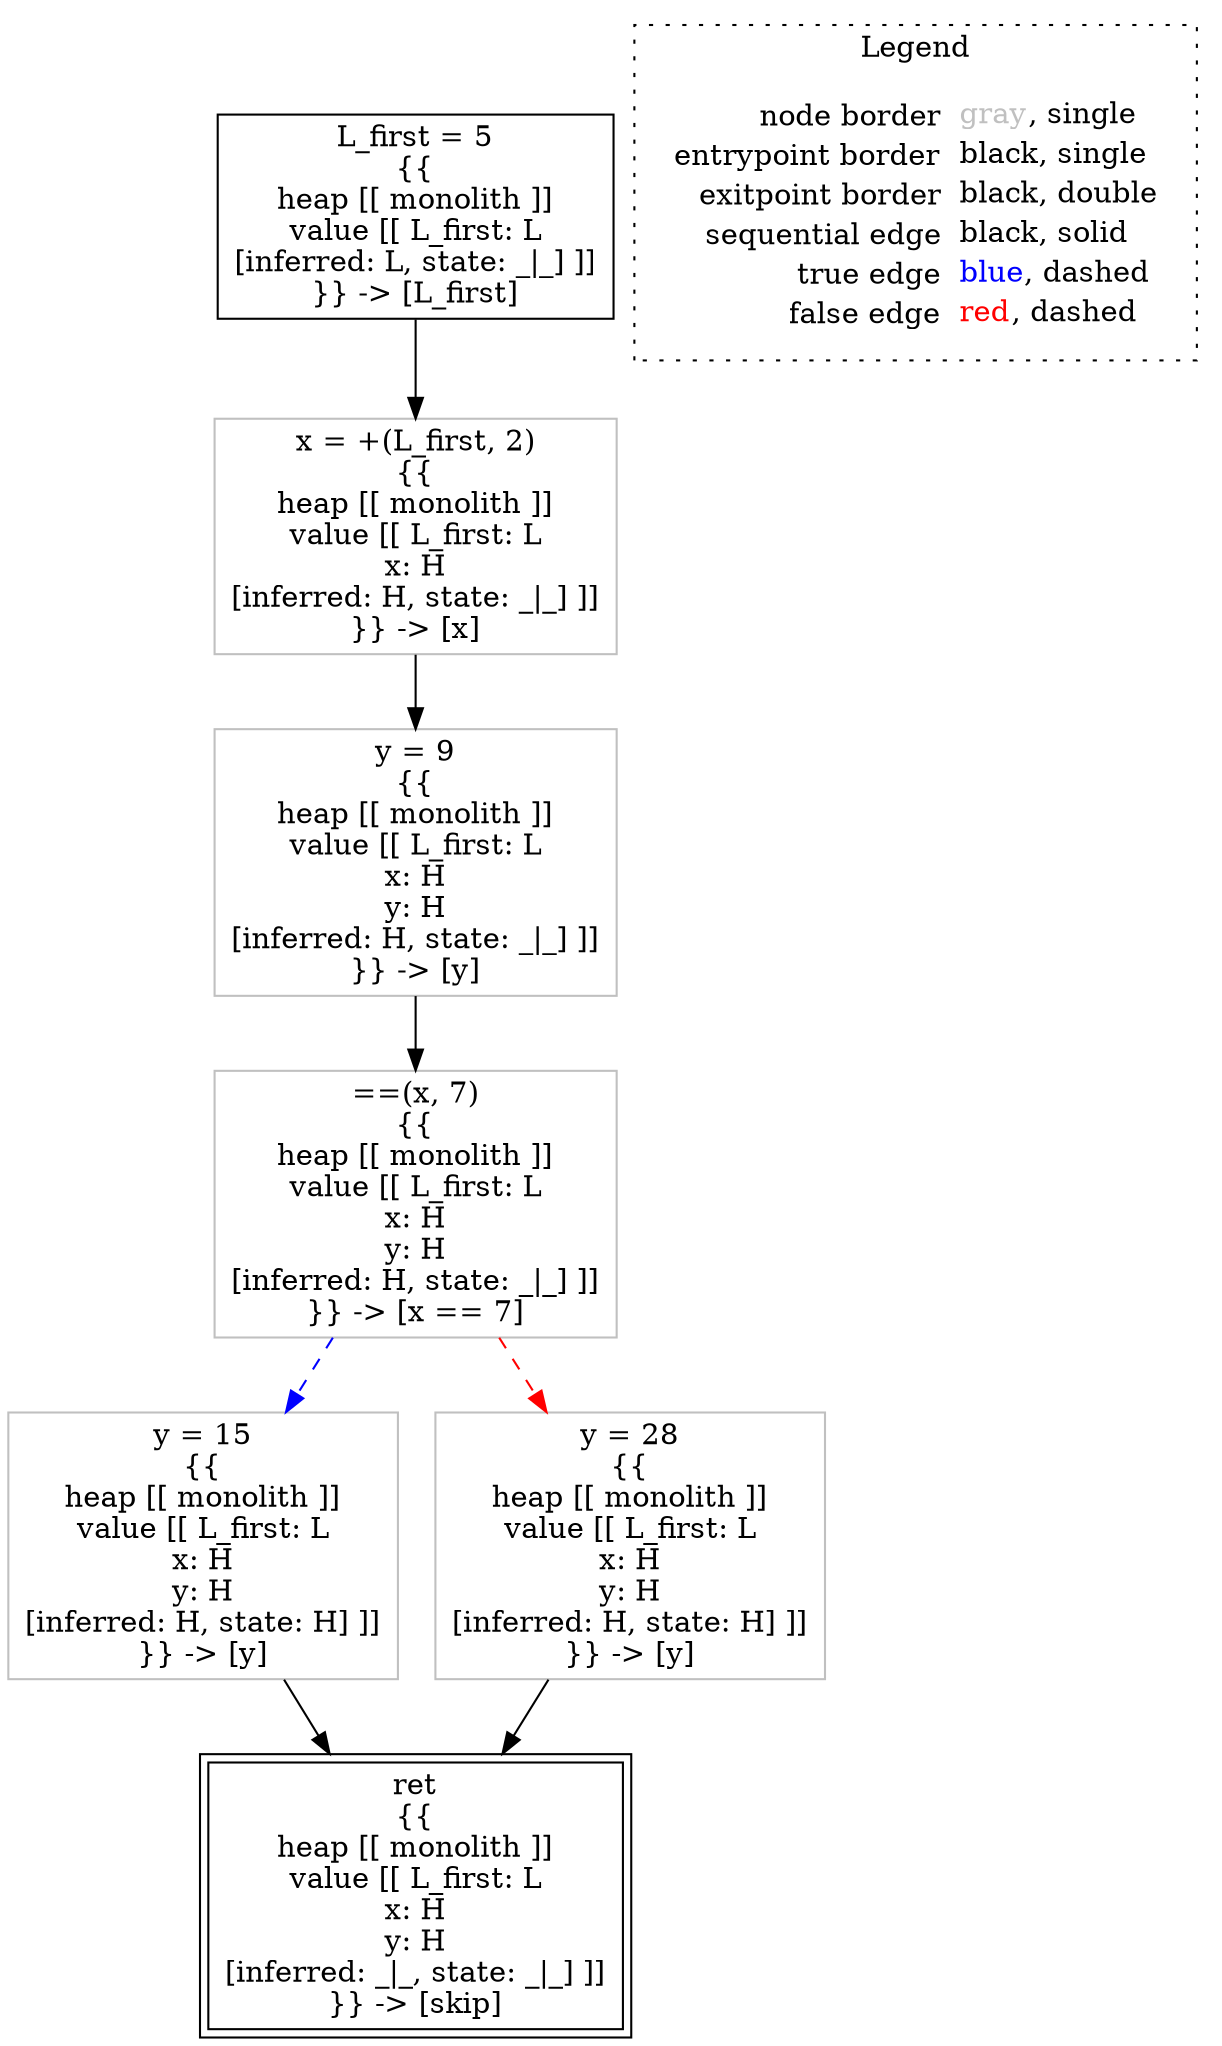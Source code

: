 digraph {
	"node0" [shape="rect",color="black",label=<L_first = 5<BR/>{{<BR/>heap [[ monolith ]]<BR/>value [[ L_first: L<BR/>[inferred: L, state: _|_] ]]<BR/>}} -&gt; [L_first]>];
	"node1" [shape="rect",color="gray",label=<y = 9<BR/>{{<BR/>heap [[ monolith ]]<BR/>value [[ L_first: L<BR/>x: H<BR/>y: H<BR/>[inferred: H, state: _|_] ]]<BR/>}} -&gt; [y]>];
	"node2" [shape="rect",color="gray",label=<x = +(L_first, 2)<BR/>{{<BR/>heap [[ monolith ]]<BR/>value [[ L_first: L<BR/>x: H<BR/>[inferred: H, state: _|_] ]]<BR/>}} -&gt; [x]>];
	"node3" [shape="rect",color="gray",label=<==(x, 7)<BR/>{{<BR/>heap [[ monolith ]]<BR/>value [[ L_first: L<BR/>x: H<BR/>y: H<BR/>[inferred: H, state: _|_] ]]<BR/>}} -&gt; [x == 7]>];
	"node4" [shape="rect",color="gray",label=<y = 15<BR/>{{<BR/>heap [[ monolith ]]<BR/>value [[ L_first: L<BR/>x: H<BR/>y: H<BR/>[inferred: H, state: H] ]]<BR/>}} -&gt; [y]>];
	"node5" [shape="rect",color="gray",label=<y = 28<BR/>{{<BR/>heap [[ monolith ]]<BR/>value [[ L_first: L<BR/>x: H<BR/>y: H<BR/>[inferred: H, state: H] ]]<BR/>}} -&gt; [y]>];
	"node6" [shape="rect",color="black",peripheries="2",label=<ret<BR/>{{<BR/>heap [[ monolith ]]<BR/>value [[ L_first: L<BR/>x: H<BR/>y: H<BR/>[inferred: _|_, state: _|_] ]]<BR/>}} -&gt; [skip]>];
	"node1" -> "node3" [color="black"];
	"node2" -> "node1" [color="black"];
	"node0" -> "node2" [color="black"];
	"node3" -> "node4" [color="blue",style="dashed"];
	"node3" -> "node5" [color="red",style="dashed"];
	"node4" -> "node6" [color="black"];
	"node5" -> "node6" [color="black"];
subgraph cluster_legend {
	label="Legend";
	style=dotted;
	node [shape=plaintext];
	"legend" [label=<<table border="0" cellpadding="2" cellspacing="0" cellborder="0"><tr><td align="right">node border&nbsp;</td><td align="left"><font color="gray">gray</font>, single</td></tr><tr><td align="right">entrypoint border&nbsp;</td><td align="left"><font color="black">black</font>, single</td></tr><tr><td align="right">exitpoint border&nbsp;</td><td align="left"><font color="black">black</font>, double</td></tr><tr><td align="right">sequential edge&nbsp;</td><td align="left"><font color="black">black</font>, solid</td></tr><tr><td align="right">true edge&nbsp;</td><td align="left"><font color="blue">blue</font>, dashed</td></tr><tr><td align="right">false edge&nbsp;</td><td align="left"><font color="red">red</font>, dashed</td></tr></table>>];
}

}
